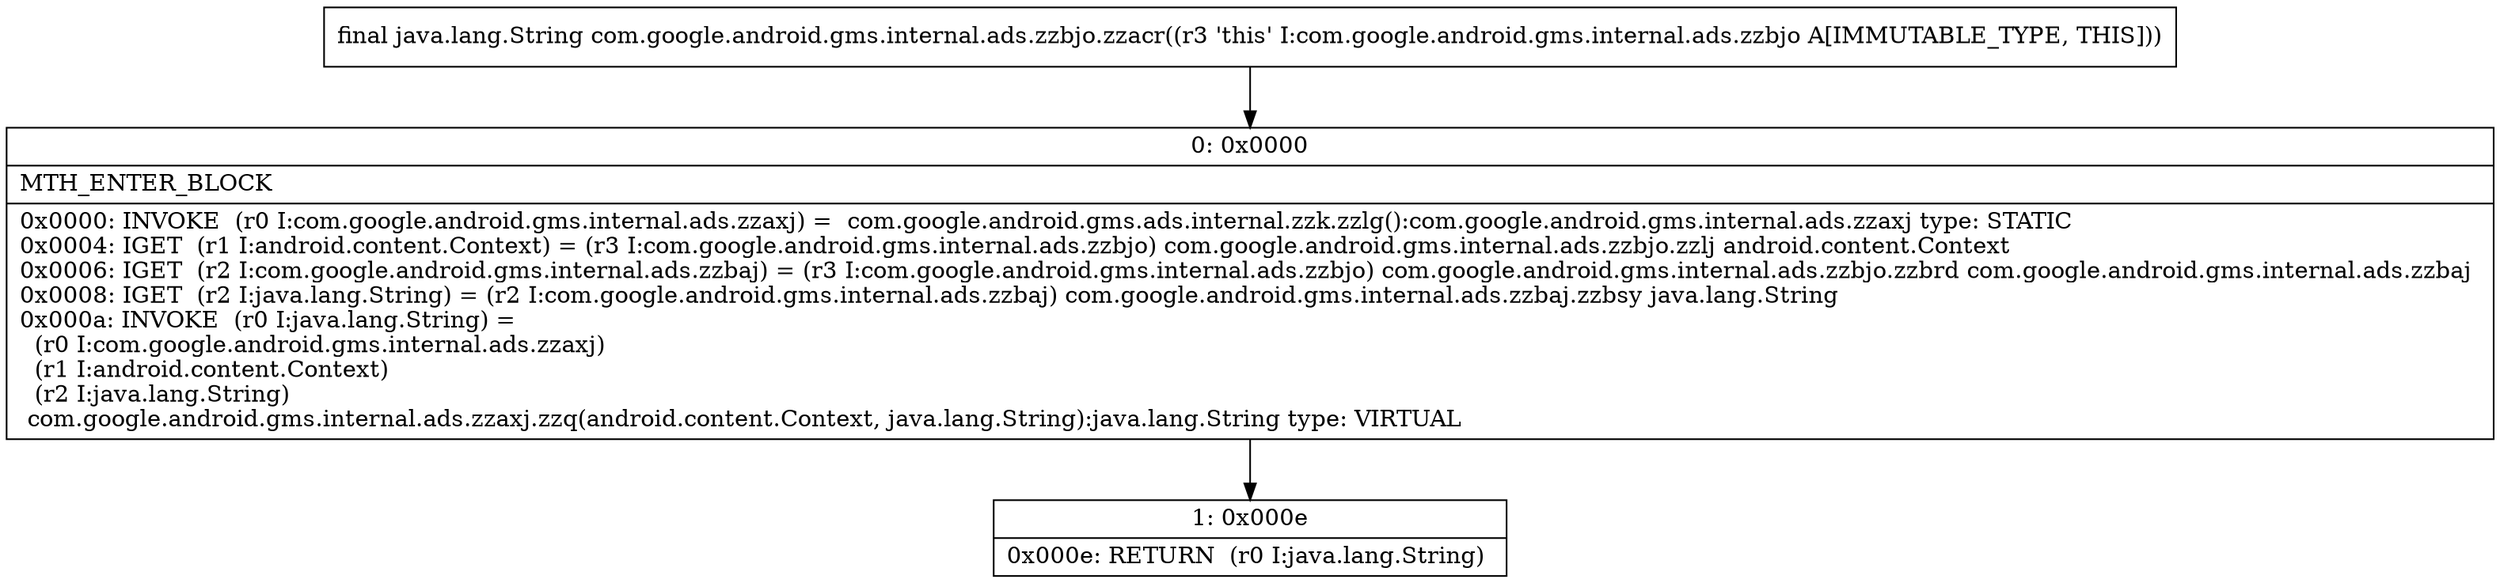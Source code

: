 digraph "CFG forcom.google.android.gms.internal.ads.zzbjo.zzacr()Ljava\/lang\/String;" {
Node_0 [shape=record,label="{0\:\ 0x0000|MTH_ENTER_BLOCK\l|0x0000: INVOKE  (r0 I:com.google.android.gms.internal.ads.zzaxj) =  com.google.android.gms.ads.internal.zzk.zzlg():com.google.android.gms.internal.ads.zzaxj type: STATIC \l0x0004: IGET  (r1 I:android.content.Context) = (r3 I:com.google.android.gms.internal.ads.zzbjo) com.google.android.gms.internal.ads.zzbjo.zzlj android.content.Context \l0x0006: IGET  (r2 I:com.google.android.gms.internal.ads.zzbaj) = (r3 I:com.google.android.gms.internal.ads.zzbjo) com.google.android.gms.internal.ads.zzbjo.zzbrd com.google.android.gms.internal.ads.zzbaj \l0x0008: IGET  (r2 I:java.lang.String) = (r2 I:com.google.android.gms.internal.ads.zzbaj) com.google.android.gms.internal.ads.zzbaj.zzbsy java.lang.String \l0x000a: INVOKE  (r0 I:java.lang.String) = \l  (r0 I:com.google.android.gms.internal.ads.zzaxj)\l  (r1 I:android.content.Context)\l  (r2 I:java.lang.String)\l com.google.android.gms.internal.ads.zzaxj.zzq(android.content.Context, java.lang.String):java.lang.String type: VIRTUAL \l}"];
Node_1 [shape=record,label="{1\:\ 0x000e|0x000e: RETURN  (r0 I:java.lang.String) \l}"];
MethodNode[shape=record,label="{final java.lang.String com.google.android.gms.internal.ads.zzbjo.zzacr((r3 'this' I:com.google.android.gms.internal.ads.zzbjo A[IMMUTABLE_TYPE, THIS])) }"];
MethodNode -> Node_0;
Node_0 -> Node_1;
}

